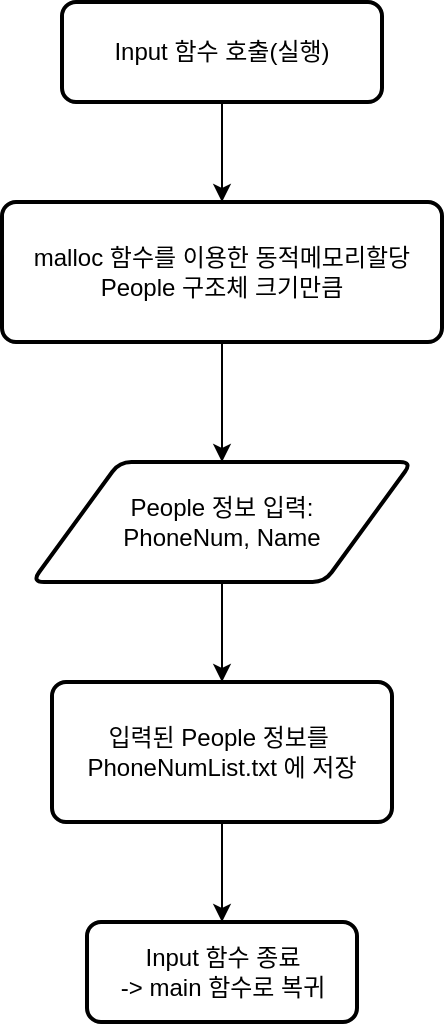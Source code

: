 <mxfile version="14.4.2" type="github">
  <diagram id="C5RBs43oDa-KdzZeNtuy" name="Page-1">
    <mxGraphModel dx="803" dy="763" grid="1" gridSize="10" guides="1" tooltips="1" connect="1" arrows="1" fold="1" page="1" pageScale="1" pageWidth="827" pageHeight="1169" math="0" shadow="0">
      <root>
        <mxCell id="WIyWlLk6GJQsqaUBKTNV-0" />
        <mxCell id="WIyWlLk6GJQsqaUBKTNV-1" parent="WIyWlLk6GJQsqaUBKTNV-0" />
        <mxCell id="QGJq0PdZ1QkwxRiK3rNf-5" style="edgeStyle=orthogonalEdgeStyle;rounded=0;orthogonalLoop=1;jettySize=auto;html=1;exitX=0.5;exitY=1;exitDx=0;exitDy=0;entryX=0.5;entryY=0;entryDx=0;entryDy=0;" edge="1" parent="WIyWlLk6GJQsqaUBKTNV-1" source="QGJq0PdZ1QkwxRiK3rNf-0" target="QGJq0PdZ1QkwxRiK3rNf-2">
          <mxGeometry relative="1" as="geometry" />
        </mxCell>
        <mxCell id="QGJq0PdZ1QkwxRiK3rNf-0" value="Input 함수 호출(실행)" style="rounded=1;whiteSpace=wrap;html=1;absoluteArcSize=1;arcSize=14;strokeWidth=2;" vertex="1" parent="WIyWlLk6GJQsqaUBKTNV-1">
          <mxGeometry x="270" y="50" width="160" height="50" as="geometry" />
        </mxCell>
        <mxCell id="QGJq0PdZ1QkwxRiK3rNf-7" style="edgeStyle=orthogonalEdgeStyle;rounded=0;orthogonalLoop=1;jettySize=auto;html=1;exitX=0.5;exitY=1;exitDx=0;exitDy=0;entryX=0.5;entryY=0;entryDx=0;entryDy=0;" edge="1" parent="WIyWlLk6GJQsqaUBKTNV-1" source="QGJq0PdZ1QkwxRiK3rNf-1" target="QGJq0PdZ1QkwxRiK3rNf-3">
          <mxGeometry relative="1" as="geometry" />
        </mxCell>
        <mxCell id="QGJq0PdZ1QkwxRiK3rNf-1" value="People 정보 입력:&lt;br&gt;PhoneNum, Name" style="shape=parallelogram;html=1;strokeWidth=2;perimeter=parallelogramPerimeter;whiteSpace=wrap;rounded=1;arcSize=12;size=0.23;" vertex="1" parent="WIyWlLk6GJQsqaUBKTNV-1">
          <mxGeometry x="255" y="280" width="190" height="60" as="geometry" />
        </mxCell>
        <mxCell id="QGJq0PdZ1QkwxRiK3rNf-6" style="edgeStyle=orthogonalEdgeStyle;rounded=0;orthogonalLoop=1;jettySize=auto;html=1;exitX=0.5;exitY=1;exitDx=0;exitDy=0;entryX=0.5;entryY=0;entryDx=0;entryDy=0;" edge="1" parent="WIyWlLk6GJQsqaUBKTNV-1" source="QGJq0PdZ1QkwxRiK3rNf-2" target="QGJq0PdZ1QkwxRiK3rNf-1">
          <mxGeometry relative="1" as="geometry" />
        </mxCell>
        <mxCell id="QGJq0PdZ1QkwxRiK3rNf-2" value="malloc 함수를 이용한 동적메모리할당&lt;br&gt;People 구조체 크기만큼" style="rounded=1;whiteSpace=wrap;html=1;absoluteArcSize=1;arcSize=14;strokeWidth=2;" vertex="1" parent="WIyWlLk6GJQsqaUBKTNV-1">
          <mxGeometry x="240" y="150" width="220" height="70" as="geometry" />
        </mxCell>
        <mxCell id="QGJq0PdZ1QkwxRiK3rNf-8" style="edgeStyle=orthogonalEdgeStyle;rounded=0;orthogonalLoop=1;jettySize=auto;html=1;exitX=0.5;exitY=1;exitDx=0;exitDy=0;" edge="1" parent="WIyWlLk6GJQsqaUBKTNV-1" source="QGJq0PdZ1QkwxRiK3rNf-3" target="QGJq0PdZ1QkwxRiK3rNf-4">
          <mxGeometry relative="1" as="geometry" />
        </mxCell>
        <mxCell id="QGJq0PdZ1QkwxRiK3rNf-3" value="입력된 People 정보를&amp;nbsp;&lt;br&gt;PhoneNumList.txt 에 저장" style="rounded=1;whiteSpace=wrap;html=1;absoluteArcSize=1;arcSize=14;strokeWidth=2;" vertex="1" parent="WIyWlLk6GJQsqaUBKTNV-1">
          <mxGeometry x="265" y="390" width="170" height="70" as="geometry" />
        </mxCell>
        <mxCell id="QGJq0PdZ1QkwxRiK3rNf-4" value="Input 함수 종료&lt;br&gt;-&amp;gt; main 함수로 복귀" style="rounded=1;whiteSpace=wrap;html=1;absoluteArcSize=1;arcSize=14;strokeWidth=2;" vertex="1" parent="WIyWlLk6GJQsqaUBKTNV-1">
          <mxGeometry x="282.5" y="510" width="135" height="50" as="geometry" />
        </mxCell>
      </root>
    </mxGraphModel>
  </diagram>
</mxfile>
